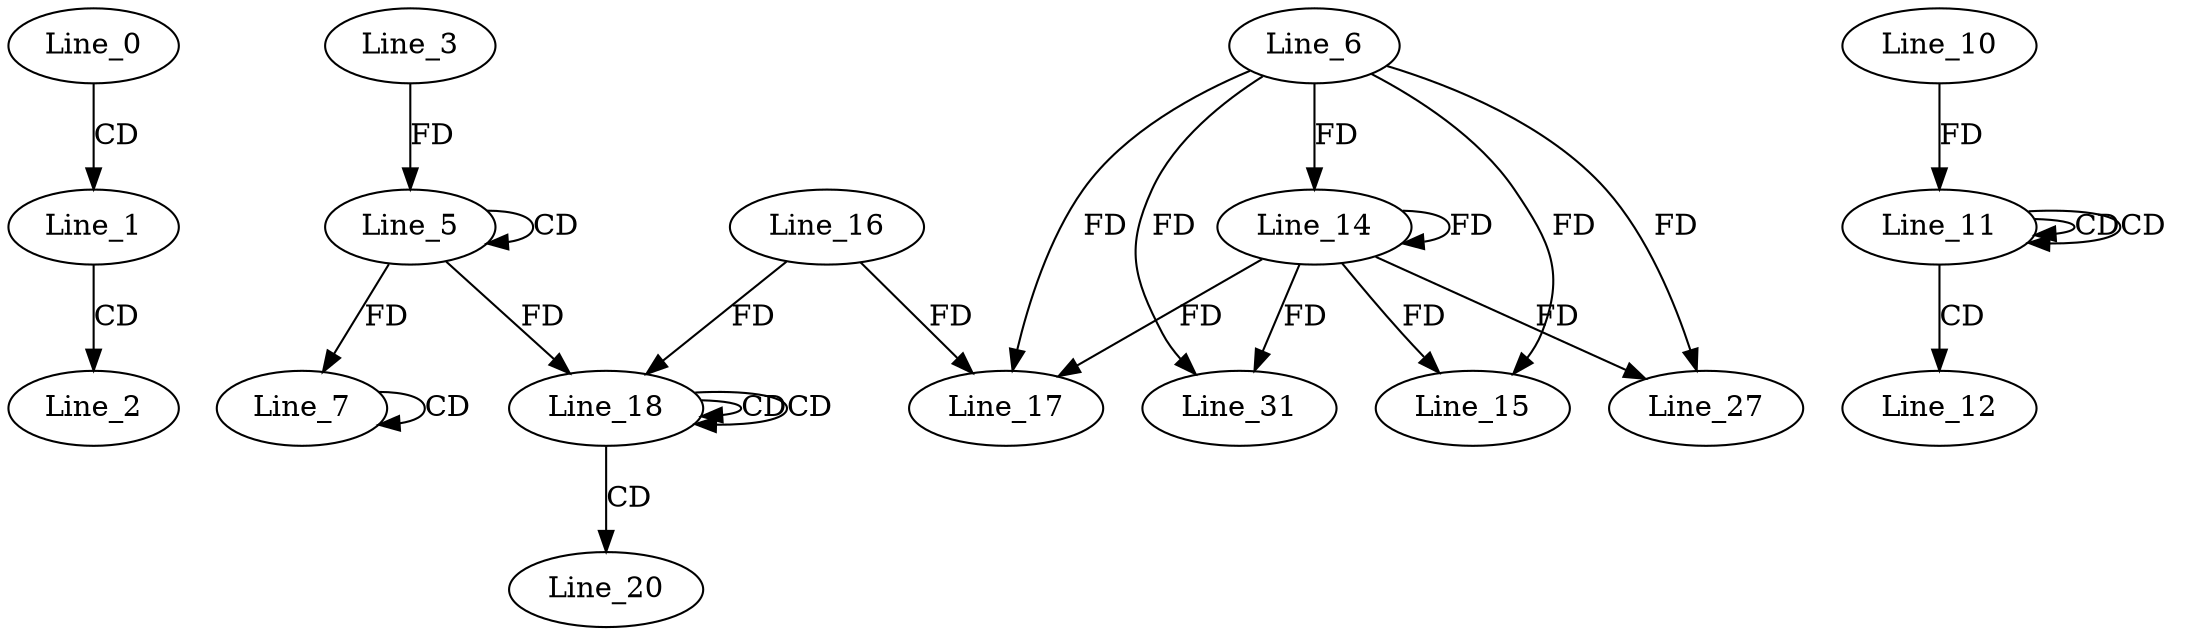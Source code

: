 digraph G {
  Line_0;
  Line_1;
  Line_2;
  Line_5;
  Line_5;
  Line_3;
  Line_7;
  Line_7;
  Line_11;
  Line_11;
  Line_11;
  Line_10;
  Line_12;
  Line_6;
  Line_14;
  Line_14;
  Line_15;
  Line_15;
  Line_17;
  Line_16;
  Line_17;
  Line_18;
  Line_18;
  Line_18;
  Line_18;
  Line_20;
  Line_27;
  Line_31;
  Line_0 -> Line_1 [ label="CD" ];
  Line_1 -> Line_2 [ label="CD" ];
  Line_5 -> Line_5 [ label="CD" ];
  Line_3 -> Line_5 [ label="FD" ];
  Line_7 -> Line_7 [ label="CD" ];
  Line_5 -> Line_7 [ label="FD" ];
  Line_11 -> Line_11 [ label="CD" ];
  Line_11 -> Line_11 [ label="CD" ];
  Line_10 -> Line_11 [ label="FD" ];
  Line_11 -> Line_12 [ label="CD" ];
  Line_6 -> Line_14 [ label="FD" ];
  Line_14 -> Line_14 [ label="FD" ];
  Line_6 -> Line_15 [ label="FD" ];
  Line_14 -> Line_15 [ label="FD" ];
  Line_6 -> Line_17 [ label="FD" ];
  Line_14 -> Line_17 [ label="FD" ];
  Line_16 -> Line_17 [ label="FD" ];
  Line_18 -> Line_18 [ label="CD" ];
  Line_18 -> Line_18 [ label="CD" ];
  Line_5 -> Line_18 [ label="FD" ];
  Line_16 -> Line_18 [ label="FD" ];
  Line_18 -> Line_20 [ label="CD" ];
  Line_6 -> Line_27 [ label="FD" ];
  Line_14 -> Line_27 [ label="FD" ];
  Line_6 -> Line_31 [ label="FD" ];
  Line_14 -> Line_31 [ label="FD" ];
}
